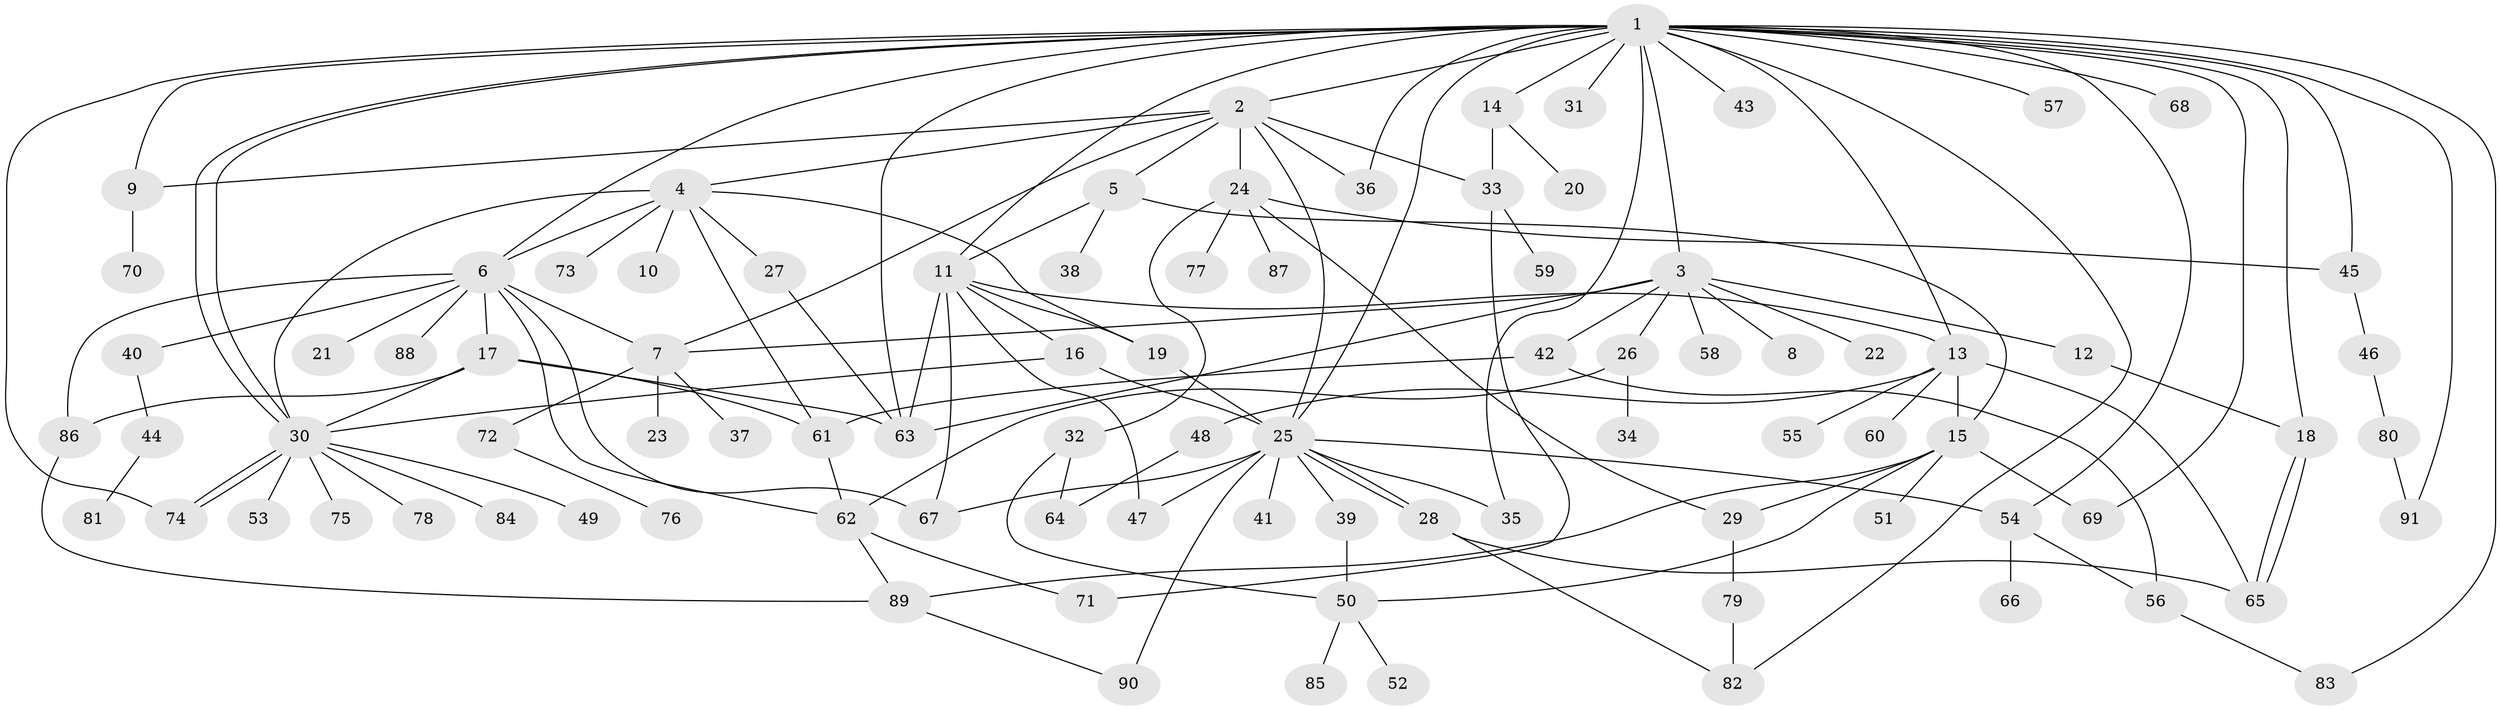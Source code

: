 // Generated by graph-tools (version 1.1) at 2025/50/03/09/25 03:50:01]
// undirected, 91 vertices, 143 edges
graph export_dot {
graph [start="1"]
  node [color=gray90,style=filled];
  1;
  2;
  3;
  4;
  5;
  6;
  7;
  8;
  9;
  10;
  11;
  12;
  13;
  14;
  15;
  16;
  17;
  18;
  19;
  20;
  21;
  22;
  23;
  24;
  25;
  26;
  27;
  28;
  29;
  30;
  31;
  32;
  33;
  34;
  35;
  36;
  37;
  38;
  39;
  40;
  41;
  42;
  43;
  44;
  45;
  46;
  47;
  48;
  49;
  50;
  51;
  52;
  53;
  54;
  55;
  56;
  57;
  58;
  59;
  60;
  61;
  62;
  63;
  64;
  65;
  66;
  67;
  68;
  69;
  70;
  71;
  72;
  73;
  74;
  75;
  76;
  77;
  78;
  79;
  80;
  81;
  82;
  83;
  84;
  85;
  86;
  87;
  88;
  89;
  90;
  91;
  1 -- 2;
  1 -- 3;
  1 -- 6;
  1 -- 9;
  1 -- 11;
  1 -- 13;
  1 -- 14;
  1 -- 18;
  1 -- 25;
  1 -- 30;
  1 -- 30;
  1 -- 31;
  1 -- 35;
  1 -- 36;
  1 -- 43;
  1 -- 45;
  1 -- 54;
  1 -- 57;
  1 -- 63;
  1 -- 68;
  1 -- 69;
  1 -- 74;
  1 -- 82;
  1 -- 83;
  1 -- 91;
  2 -- 4;
  2 -- 5;
  2 -- 7;
  2 -- 9;
  2 -- 24;
  2 -- 25;
  2 -- 33;
  2 -- 36;
  3 -- 7;
  3 -- 8;
  3 -- 12;
  3 -- 22;
  3 -- 26;
  3 -- 42;
  3 -- 58;
  3 -- 63;
  4 -- 6;
  4 -- 10;
  4 -- 19;
  4 -- 27;
  4 -- 30;
  4 -- 61;
  4 -- 73;
  5 -- 11;
  5 -- 15;
  5 -- 38;
  6 -- 7;
  6 -- 17;
  6 -- 21;
  6 -- 40;
  6 -- 62;
  6 -- 67;
  6 -- 86;
  6 -- 88;
  7 -- 23;
  7 -- 37;
  7 -- 72;
  9 -- 70;
  11 -- 13;
  11 -- 16;
  11 -- 19;
  11 -- 47;
  11 -- 63;
  11 -- 67;
  12 -- 18;
  13 -- 15;
  13 -- 48;
  13 -- 55;
  13 -- 60;
  13 -- 65;
  14 -- 20;
  14 -- 33;
  15 -- 29;
  15 -- 50;
  15 -- 51;
  15 -- 69;
  15 -- 89;
  16 -- 25;
  16 -- 30;
  17 -- 30;
  17 -- 61;
  17 -- 63;
  17 -- 86;
  18 -- 65;
  18 -- 65;
  19 -- 25;
  24 -- 29;
  24 -- 32;
  24 -- 45;
  24 -- 77;
  24 -- 87;
  25 -- 28;
  25 -- 28;
  25 -- 35;
  25 -- 39;
  25 -- 41;
  25 -- 47;
  25 -- 54;
  25 -- 67;
  25 -- 90;
  26 -- 34;
  26 -- 62;
  27 -- 63;
  28 -- 65;
  28 -- 82;
  29 -- 79;
  30 -- 49;
  30 -- 53;
  30 -- 74;
  30 -- 74;
  30 -- 75;
  30 -- 78;
  30 -- 84;
  32 -- 50;
  32 -- 64;
  33 -- 59;
  33 -- 71;
  39 -- 50;
  40 -- 44;
  42 -- 56;
  42 -- 61;
  44 -- 81;
  45 -- 46;
  46 -- 80;
  48 -- 64;
  50 -- 52;
  50 -- 85;
  54 -- 56;
  54 -- 66;
  56 -- 83;
  61 -- 62;
  62 -- 71;
  62 -- 89;
  72 -- 76;
  79 -- 82;
  80 -- 91;
  86 -- 89;
  89 -- 90;
}
